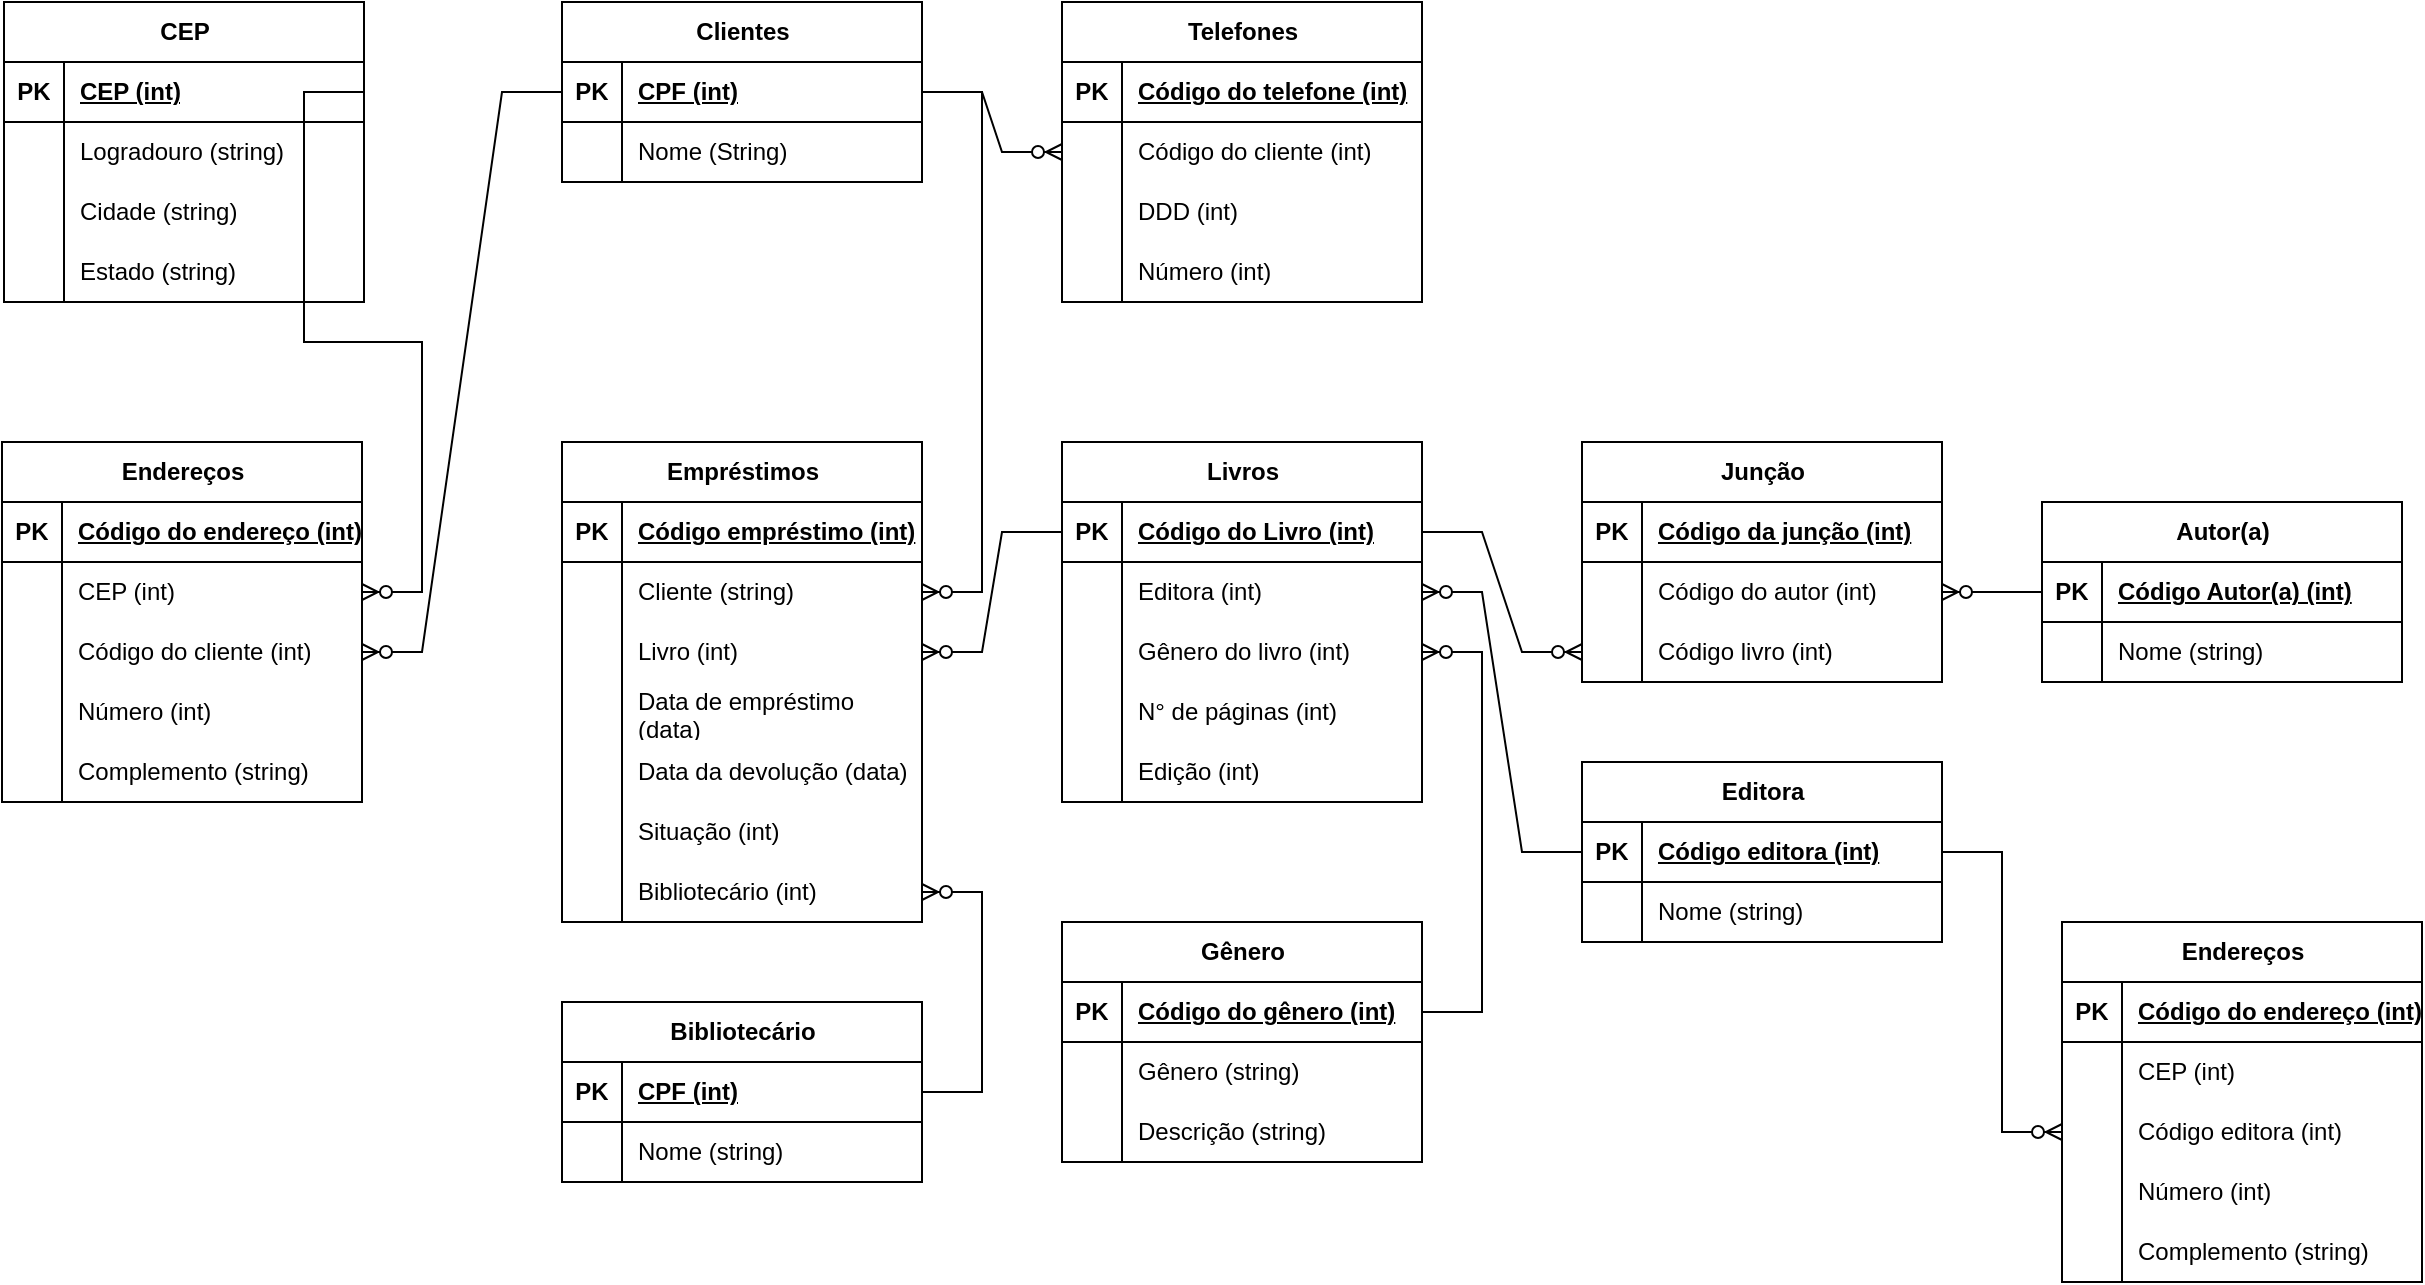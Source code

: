 <mxfile version="21.7.5" type="github">
  <diagram name="Página-1" id="k0gLzM8dwiiPjCGEI2Ip">
    <mxGraphModel dx="2138" dy="1887" grid="1" gridSize="10" guides="1" tooltips="1" connect="1" arrows="1" fold="1" page="1" pageScale="1" pageWidth="827" pageHeight="1169" math="0" shadow="0">
      <root>
        <mxCell id="0" />
        <mxCell id="1" parent="0" />
        <mxCell id="St7PI9tCew7i_wlViNDv-1" value="Livros" style="shape=table;startSize=30;container=1;collapsible=1;childLayout=tableLayout;fixedRows=1;rowLines=0;fontStyle=1;align=center;resizeLast=1;html=1;" vertex="1" parent="1">
          <mxGeometry x="290" y="160" width="180" height="180" as="geometry" />
        </mxCell>
        <mxCell id="St7PI9tCew7i_wlViNDv-2" value="" style="shape=tableRow;horizontal=0;startSize=0;swimlaneHead=0;swimlaneBody=0;fillColor=none;collapsible=0;dropTarget=0;points=[[0,0.5],[1,0.5]];portConstraint=eastwest;top=0;left=0;right=0;bottom=1;" vertex="1" parent="St7PI9tCew7i_wlViNDv-1">
          <mxGeometry y="30" width="180" height="30" as="geometry" />
        </mxCell>
        <mxCell id="St7PI9tCew7i_wlViNDv-3" value="PK" style="shape=partialRectangle;connectable=0;fillColor=none;top=0;left=0;bottom=0;right=0;fontStyle=1;overflow=hidden;whiteSpace=wrap;html=1;" vertex="1" parent="St7PI9tCew7i_wlViNDv-2">
          <mxGeometry width="30" height="30" as="geometry">
            <mxRectangle width="30" height="30" as="alternateBounds" />
          </mxGeometry>
        </mxCell>
        <mxCell id="St7PI9tCew7i_wlViNDv-4" value="Código do Livro (int)" style="shape=partialRectangle;connectable=0;fillColor=none;top=0;left=0;bottom=0;right=0;align=left;spacingLeft=6;fontStyle=5;overflow=hidden;whiteSpace=wrap;html=1;" vertex="1" parent="St7PI9tCew7i_wlViNDv-2">
          <mxGeometry x="30" width="150" height="30" as="geometry">
            <mxRectangle width="150" height="30" as="alternateBounds" />
          </mxGeometry>
        </mxCell>
        <mxCell id="St7PI9tCew7i_wlViNDv-8" value="" style="shape=tableRow;horizontal=0;startSize=0;swimlaneHead=0;swimlaneBody=0;fillColor=none;collapsible=0;dropTarget=0;points=[[0,0.5],[1,0.5]];portConstraint=eastwest;top=0;left=0;right=0;bottom=0;" vertex="1" parent="St7PI9tCew7i_wlViNDv-1">
          <mxGeometry y="60" width="180" height="30" as="geometry" />
        </mxCell>
        <mxCell id="St7PI9tCew7i_wlViNDv-9" value="" style="shape=partialRectangle;connectable=0;fillColor=none;top=0;left=0;bottom=0;right=0;editable=1;overflow=hidden;whiteSpace=wrap;html=1;" vertex="1" parent="St7PI9tCew7i_wlViNDv-8">
          <mxGeometry width="30" height="30" as="geometry">
            <mxRectangle width="30" height="30" as="alternateBounds" />
          </mxGeometry>
        </mxCell>
        <mxCell id="St7PI9tCew7i_wlViNDv-10" value="Editora (int)" style="shape=partialRectangle;connectable=0;fillColor=none;top=0;left=0;bottom=0;right=0;align=left;spacingLeft=6;overflow=hidden;whiteSpace=wrap;html=1;" vertex="1" parent="St7PI9tCew7i_wlViNDv-8">
          <mxGeometry x="30" width="150" height="30" as="geometry">
            <mxRectangle width="150" height="30" as="alternateBounds" />
          </mxGeometry>
        </mxCell>
        <mxCell id="St7PI9tCew7i_wlViNDv-11" value="" style="shape=tableRow;horizontal=0;startSize=0;swimlaneHead=0;swimlaneBody=0;fillColor=none;collapsible=0;dropTarget=0;points=[[0,0.5],[1,0.5]];portConstraint=eastwest;top=0;left=0;right=0;bottom=0;" vertex="1" parent="St7PI9tCew7i_wlViNDv-1">
          <mxGeometry y="90" width="180" height="30" as="geometry" />
        </mxCell>
        <mxCell id="St7PI9tCew7i_wlViNDv-12" value="" style="shape=partialRectangle;connectable=0;fillColor=none;top=0;left=0;bottom=0;right=0;editable=1;overflow=hidden;whiteSpace=wrap;html=1;" vertex="1" parent="St7PI9tCew7i_wlViNDv-11">
          <mxGeometry width="30" height="30" as="geometry">
            <mxRectangle width="30" height="30" as="alternateBounds" />
          </mxGeometry>
        </mxCell>
        <mxCell id="St7PI9tCew7i_wlViNDv-13" value="Gênero do livro (int)" style="shape=partialRectangle;connectable=0;fillColor=none;top=0;left=0;bottom=0;right=0;align=left;spacingLeft=6;overflow=hidden;whiteSpace=wrap;html=1;" vertex="1" parent="St7PI9tCew7i_wlViNDv-11">
          <mxGeometry x="30" width="150" height="30" as="geometry">
            <mxRectangle width="150" height="30" as="alternateBounds" />
          </mxGeometry>
        </mxCell>
        <mxCell id="St7PI9tCew7i_wlViNDv-14" style="shape=tableRow;horizontal=0;startSize=0;swimlaneHead=0;swimlaneBody=0;fillColor=none;collapsible=0;dropTarget=0;points=[[0,0.5],[1,0.5]];portConstraint=eastwest;top=0;left=0;right=0;bottom=0;" vertex="1" parent="St7PI9tCew7i_wlViNDv-1">
          <mxGeometry y="120" width="180" height="30" as="geometry" />
        </mxCell>
        <mxCell id="St7PI9tCew7i_wlViNDv-15" style="shape=partialRectangle;connectable=0;fillColor=none;top=0;left=0;bottom=0;right=0;editable=1;overflow=hidden;whiteSpace=wrap;html=1;" vertex="1" parent="St7PI9tCew7i_wlViNDv-14">
          <mxGeometry width="30" height="30" as="geometry">
            <mxRectangle width="30" height="30" as="alternateBounds" />
          </mxGeometry>
        </mxCell>
        <mxCell id="St7PI9tCew7i_wlViNDv-16" value="N° de páginas (int)" style="shape=partialRectangle;connectable=0;fillColor=none;top=0;left=0;bottom=0;right=0;align=left;spacingLeft=6;overflow=hidden;whiteSpace=wrap;html=1;" vertex="1" parent="St7PI9tCew7i_wlViNDv-14">
          <mxGeometry x="30" width="150" height="30" as="geometry">
            <mxRectangle width="150" height="30" as="alternateBounds" />
          </mxGeometry>
        </mxCell>
        <mxCell id="St7PI9tCew7i_wlViNDv-181" style="shape=tableRow;horizontal=0;startSize=0;swimlaneHead=0;swimlaneBody=0;fillColor=none;collapsible=0;dropTarget=0;points=[[0,0.5],[1,0.5]];portConstraint=eastwest;top=0;left=0;right=0;bottom=0;" vertex="1" parent="St7PI9tCew7i_wlViNDv-1">
          <mxGeometry y="150" width="180" height="30" as="geometry" />
        </mxCell>
        <mxCell id="St7PI9tCew7i_wlViNDv-182" style="shape=partialRectangle;connectable=0;fillColor=none;top=0;left=0;bottom=0;right=0;editable=1;overflow=hidden;whiteSpace=wrap;html=1;" vertex="1" parent="St7PI9tCew7i_wlViNDv-181">
          <mxGeometry width="30" height="30" as="geometry">
            <mxRectangle width="30" height="30" as="alternateBounds" />
          </mxGeometry>
        </mxCell>
        <mxCell id="St7PI9tCew7i_wlViNDv-183" value="Edição (int)" style="shape=partialRectangle;connectable=0;fillColor=none;top=0;left=0;bottom=0;right=0;align=left;spacingLeft=6;overflow=hidden;whiteSpace=wrap;html=1;" vertex="1" parent="St7PI9tCew7i_wlViNDv-181">
          <mxGeometry x="30" width="150" height="30" as="geometry">
            <mxRectangle width="150" height="30" as="alternateBounds" />
          </mxGeometry>
        </mxCell>
        <mxCell id="St7PI9tCew7i_wlViNDv-17" value="Autor(a)" style="shape=table;startSize=30;container=1;collapsible=1;childLayout=tableLayout;fixedRows=1;rowLines=0;fontStyle=1;align=center;resizeLast=1;html=1;" vertex="1" parent="1">
          <mxGeometry x="780" y="190" width="180" height="90" as="geometry" />
        </mxCell>
        <mxCell id="St7PI9tCew7i_wlViNDv-18" value="" style="shape=tableRow;horizontal=0;startSize=0;swimlaneHead=0;swimlaneBody=0;fillColor=none;collapsible=0;dropTarget=0;points=[[0,0.5],[1,0.5]];portConstraint=eastwest;top=0;left=0;right=0;bottom=1;" vertex="1" parent="St7PI9tCew7i_wlViNDv-17">
          <mxGeometry y="30" width="180" height="30" as="geometry" />
        </mxCell>
        <mxCell id="St7PI9tCew7i_wlViNDv-19" value="PK" style="shape=partialRectangle;connectable=0;fillColor=none;top=0;left=0;bottom=0;right=0;fontStyle=1;overflow=hidden;whiteSpace=wrap;html=1;" vertex="1" parent="St7PI9tCew7i_wlViNDv-18">
          <mxGeometry width="30" height="30" as="geometry">
            <mxRectangle width="30" height="30" as="alternateBounds" />
          </mxGeometry>
        </mxCell>
        <mxCell id="St7PI9tCew7i_wlViNDv-20" value="Código Autor(a) (int)" style="shape=partialRectangle;connectable=0;fillColor=none;top=0;left=0;bottom=0;right=0;align=left;spacingLeft=6;fontStyle=5;overflow=hidden;whiteSpace=wrap;html=1;" vertex="1" parent="St7PI9tCew7i_wlViNDv-18">
          <mxGeometry x="30" width="150" height="30" as="geometry">
            <mxRectangle width="150" height="30" as="alternateBounds" />
          </mxGeometry>
        </mxCell>
        <mxCell id="St7PI9tCew7i_wlViNDv-21" value="" style="shape=tableRow;horizontal=0;startSize=0;swimlaneHead=0;swimlaneBody=0;fillColor=none;collapsible=0;dropTarget=0;points=[[0,0.5],[1,0.5]];portConstraint=eastwest;top=0;left=0;right=0;bottom=0;" vertex="1" parent="St7PI9tCew7i_wlViNDv-17">
          <mxGeometry y="60" width="180" height="30" as="geometry" />
        </mxCell>
        <mxCell id="St7PI9tCew7i_wlViNDv-22" value="" style="shape=partialRectangle;connectable=0;fillColor=none;top=0;left=0;bottom=0;right=0;editable=1;overflow=hidden;whiteSpace=wrap;html=1;" vertex="1" parent="St7PI9tCew7i_wlViNDv-21">
          <mxGeometry width="30" height="30" as="geometry">
            <mxRectangle width="30" height="30" as="alternateBounds" />
          </mxGeometry>
        </mxCell>
        <mxCell id="St7PI9tCew7i_wlViNDv-23" value="Nome (string)" style="shape=partialRectangle;connectable=0;fillColor=none;top=0;left=0;bottom=0;right=0;align=left;spacingLeft=6;overflow=hidden;whiteSpace=wrap;html=1;" vertex="1" parent="St7PI9tCew7i_wlViNDv-21">
          <mxGeometry x="30" width="150" height="30" as="geometry">
            <mxRectangle width="150" height="30" as="alternateBounds" />
          </mxGeometry>
        </mxCell>
        <mxCell id="St7PI9tCew7i_wlViNDv-31" value="Empréstimos" style="shape=table;startSize=30;container=1;collapsible=1;childLayout=tableLayout;fixedRows=1;rowLines=0;fontStyle=1;align=center;resizeLast=1;html=1;" vertex="1" parent="1">
          <mxGeometry x="40" y="160" width="180" height="240" as="geometry" />
        </mxCell>
        <mxCell id="St7PI9tCew7i_wlViNDv-32" value="" style="shape=tableRow;horizontal=0;startSize=0;swimlaneHead=0;swimlaneBody=0;fillColor=none;collapsible=0;dropTarget=0;points=[[0,0.5],[1,0.5]];portConstraint=eastwest;top=0;left=0;right=0;bottom=1;" vertex="1" parent="St7PI9tCew7i_wlViNDv-31">
          <mxGeometry y="30" width="180" height="30" as="geometry" />
        </mxCell>
        <mxCell id="St7PI9tCew7i_wlViNDv-33" value="PK" style="shape=partialRectangle;connectable=0;fillColor=none;top=0;left=0;bottom=0;right=0;fontStyle=1;overflow=hidden;whiteSpace=wrap;html=1;" vertex="1" parent="St7PI9tCew7i_wlViNDv-32">
          <mxGeometry width="30" height="30" as="geometry">
            <mxRectangle width="30" height="30" as="alternateBounds" />
          </mxGeometry>
        </mxCell>
        <mxCell id="St7PI9tCew7i_wlViNDv-34" value="Código empréstimo (int)" style="shape=partialRectangle;connectable=0;fillColor=none;top=0;left=0;bottom=0;right=0;align=left;spacingLeft=6;fontStyle=5;overflow=hidden;whiteSpace=wrap;html=1;" vertex="1" parent="St7PI9tCew7i_wlViNDv-32">
          <mxGeometry x="30" width="150" height="30" as="geometry">
            <mxRectangle width="150" height="30" as="alternateBounds" />
          </mxGeometry>
        </mxCell>
        <mxCell id="St7PI9tCew7i_wlViNDv-35" value="" style="shape=tableRow;horizontal=0;startSize=0;swimlaneHead=0;swimlaneBody=0;fillColor=none;collapsible=0;dropTarget=0;points=[[0,0.5],[1,0.5]];portConstraint=eastwest;top=0;left=0;right=0;bottom=0;" vertex="1" parent="St7PI9tCew7i_wlViNDv-31">
          <mxGeometry y="60" width="180" height="30" as="geometry" />
        </mxCell>
        <mxCell id="St7PI9tCew7i_wlViNDv-36" value="" style="shape=partialRectangle;connectable=0;fillColor=none;top=0;left=0;bottom=0;right=0;editable=1;overflow=hidden;whiteSpace=wrap;html=1;" vertex="1" parent="St7PI9tCew7i_wlViNDv-35">
          <mxGeometry width="30" height="30" as="geometry">
            <mxRectangle width="30" height="30" as="alternateBounds" />
          </mxGeometry>
        </mxCell>
        <mxCell id="St7PI9tCew7i_wlViNDv-37" value="Cliente (string)" style="shape=partialRectangle;connectable=0;fillColor=none;top=0;left=0;bottom=0;right=0;align=left;spacingLeft=6;overflow=hidden;whiteSpace=wrap;html=1;" vertex="1" parent="St7PI9tCew7i_wlViNDv-35">
          <mxGeometry x="30" width="150" height="30" as="geometry">
            <mxRectangle width="150" height="30" as="alternateBounds" />
          </mxGeometry>
        </mxCell>
        <mxCell id="St7PI9tCew7i_wlViNDv-38" value="" style="shape=tableRow;horizontal=0;startSize=0;swimlaneHead=0;swimlaneBody=0;fillColor=none;collapsible=0;dropTarget=0;points=[[0,0.5],[1,0.5]];portConstraint=eastwest;top=0;left=0;right=0;bottom=0;" vertex="1" parent="St7PI9tCew7i_wlViNDv-31">
          <mxGeometry y="90" width="180" height="30" as="geometry" />
        </mxCell>
        <mxCell id="St7PI9tCew7i_wlViNDv-39" value="" style="shape=partialRectangle;connectable=0;fillColor=none;top=0;left=0;bottom=0;right=0;editable=1;overflow=hidden;whiteSpace=wrap;html=1;" vertex="1" parent="St7PI9tCew7i_wlViNDv-38">
          <mxGeometry width="30" height="30" as="geometry">
            <mxRectangle width="30" height="30" as="alternateBounds" />
          </mxGeometry>
        </mxCell>
        <mxCell id="St7PI9tCew7i_wlViNDv-40" value="Livro (int)" style="shape=partialRectangle;connectable=0;fillColor=none;top=0;left=0;bottom=0;right=0;align=left;spacingLeft=6;overflow=hidden;whiteSpace=wrap;html=1;" vertex="1" parent="St7PI9tCew7i_wlViNDv-38">
          <mxGeometry x="30" width="150" height="30" as="geometry">
            <mxRectangle width="150" height="30" as="alternateBounds" />
          </mxGeometry>
        </mxCell>
        <mxCell id="St7PI9tCew7i_wlViNDv-41" value="" style="shape=tableRow;horizontal=0;startSize=0;swimlaneHead=0;swimlaneBody=0;fillColor=none;collapsible=0;dropTarget=0;points=[[0,0.5],[1,0.5]];portConstraint=eastwest;top=0;left=0;right=0;bottom=0;" vertex="1" parent="St7PI9tCew7i_wlViNDv-31">
          <mxGeometry y="120" width="180" height="30" as="geometry" />
        </mxCell>
        <mxCell id="St7PI9tCew7i_wlViNDv-42" value="" style="shape=partialRectangle;connectable=0;fillColor=none;top=0;left=0;bottom=0;right=0;editable=1;overflow=hidden;whiteSpace=wrap;html=1;" vertex="1" parent="St7PI9tCew7i_wlViNDv-41">
          <mxGeometry width="30" height="30" as="geometry">
            <mxRectangle width="30" height="30" as="alternateBounds" />
          </mxGeometry>
        </mxCell>
        <mxCell id="St7PI9tCew7i_wlViNDv-43" value="Data de empréstimo (data)" style="shape=partialRectangle;connectable=0;fillColor=none;top=0;left=0;bottom=0;right=0;align=left;spacingLeft=6;overflow=hidden;whiteSpace=wrap;html=1;" vertex="1" parent="St7PI9tCew7i_wlViNDv-41">
          <mxGeometry x="30" width="150" height="30" as="geometry">
            <mxRectangle width="150" height="30" as="alternateBounds" />
          </mxGeometry>
        </mxCell>
        <mxCell id="St7PI9tCew7i_wlViNDv-57" style="shape=tableRow;horizontal=0;startSize=0;swimlaneHead=0;swimlaneBody=0;fillColor=none;collapsible=0;dropTarget=0;points=[[0,0.5],[1,0.5]];portConstraint=eastwest;top=0;left=0;right=0;bottom=0;" vertex="1" parent="St7PI9tCew7i_wlViNDv-31">
          <mxGeometry y="150" width="180" height="30" as="geometry" />
        </mxCell>
        <mxCell id="St7PI9tCew7i_wlViNDv-58" style="shape=partialRectangle;connectable=0;fillColor=none;top=0;left=0;bottom=0;right=0;editable=1;overflow=hidden;whiteSpace=wrap;html=1;" vertex="1" parent="St7PI9tCew7i_wlViNDv-57">
          <mxGeometry width="30" height="30" as="geometry">
            <mxRectangle width="30" height="30" as="alternateBounds" />
          </mxGeometry>
        </mxCell>
        <mxCell id="St7PI9tCew7i_wlViNDv-59" value="Data da devolução (data)" style="shape=partialRectangle;connectable=0;fillColor=none;top=0;left=0;bottom=0;right=0;align=left;spacingLeft=6;overflow=hidden;whiteSpace=wrap;html=1;" vertex="1" parent="St7PI9tCew7i_wlViNDv-57">
          <mxGeometry x="30" width="150" height="30" as="geometry">
            <mxRectangle width="150" height="30" as="alternateBounds" />
          </mxGeometry>
        </mxCell>
        <mxCell id="St7PI9tCew7i_wlViNDv-163" style="shape=tableRow;horizontal=0;startSize=0;swimlaneHead=0;swimlaneBody=0;fillColor=none;collapsible=0;dropTarget=0;points=[[0,0.5],[1,0.5]];portConstraint=eastwest;top=0;left=0;right=0;bottom=0;" vertex="1" parent="St7PI9tCew7i_wlViNDv-31">
          <mxGeometry y="180" width="180" height="30" as="geometry" />
        </mxCell>
        <mxCell id="St7PI9tCew7i_wlViNDv-164" style="shape=partialRectangle;connectable=0;fillColor=none;top=0;left=0;bottom=0;right=0;editable=1;overflow=hidden;whiteSpace=wrap;html=1;" vertex="1" parent="St7PI9tCew7i_wlViNDv-163">
          <mxGeometry width="30" height="30" as="geometry">
            <mxRectangle width="30" height="30" as="alternateBounds" />
          </mxGeometry>
        </mxCell>
        <mxCell id="St7PI9tCew7i_wlViNDv-165" value="Situação (int)" style="shape=partialRectangle;connectable=0;fillColor=none;top=0;left=0;bottom=0;right=0;align=left;spacingLeft=6;overflow=hidden;whiteSpace=wrap;html=1;" vertex="1" parent="St7PI9tCew7i_wlViNDv-163">
          <mxGeometry x="30" width="150" height="30" as="geometry">
            <mxRectangle width="150" height="30" as="alternateBounds" />
          </mxGeometry>
        </mxCell>
        <mxCell id="St7PI9tCew7i_wlViNDv-129" style="shape=tableRow;horizontal=0;startSize=0;swimlaneHead=0;swimlaneBody=0;fillColor=none;collapsible=0;dropTarget=0;points=[[0,0.5],[1,0.5]];portConstraint=eastwest;top=0;left=0;right=0;bottom=0;" vertex="1" parent="St7PI9tCew7i_wlViNDv-31">
          <mxGeometry y="210" width="180" height="30" as="geometry" />
        </mxCell>
        <mxCell id="St7PI9tCew7i_wlViNDv-130" style="shape=partialRectangle;connectable=0;fillColor=none;top=0;left=0;bottom=0;right=0;editable=1;overflow=hidden;whiteSpace=wrap;html=1;" vertex="1" parent="St7PI9tCew7i_wlViNDv-129">
          <mxGeometry width="30" height="30" as="geometry">
            <mxRectangle width="30" height="30" as="alternateBounds" />
          </mxGeometry>
        </mxCell>
        <mxCell id="St7PI9tCew7i_wlViNDv-131" value="Bibliotecário (int)" style="shape=partialRectangle;connectable=0;fillColor=none;top=0;left=0;bottom=0;right=0;align=left;spacingLeft=6;overflow=hidden;whiteSpace=wrap;html=1;" vertex="1" parent="St7PI9tCew7i_wlViNDv-129">
          <mxGeometry x="30" width="150" height="30" as="geometry">
            <mxRectangle width="150" height="30" as="alternateBounds" />
          </mxGeometry>
        </mxCell>
        <mxCell id="St7PI9tCew7i_wlViNDv-44" value="Clientes" style="shape=table;startSize=30;container=1;collapsible=1;childLayout=tableLayout;fixedRows=1;rowLines=0;fontStyle=1;align=center;resizeLast=1;html=1;" vertex="1" parent="1">
          <mxGeometry x="40" y="-60" width="180" height="90" as="geometry" />
        </mxCell>
        <mxCell id="St7PI9tCew7i_wlViNDv-45" value="" style="shape=tableRow;horizontal=0;startSize=0;swimlaneHead=0;swimlaneBody=0;fillColor=none;collapsible=0;dropTarget=0;points=[[0,0.5],[1,0.5]];portConstraint=eastwest;top=0;left=0;right=0;bottom=1;" vertex="1" parent="St7PI9tCew7i_wlViNDv-44">
          <mxGeometry y="30" width="180" height="30" as="geometry" />
        </mxCell>
        <mxCell id="St7PI9tCew7i_wlViNDv-46" value="PK" style="shape=partialRectangle;connectable=0;fillColor=none;top=0;left=0;bottom=0;right=0;fontStyle=1;overflow=hidden;whiteSpace=wrap;html=1;" vertex="1" parent="St7PI9tCew7i_wlViNDv-45">
          <mxGeometry width="30" height="30" as="geometry">
            <mxRectangle width="30" height="30" as="alternateBounds" />
          </mxGeometry>
        </mxCell>
        <mxCell id="St7PI9tCew7i_wlViNDv-47" value="CPF (int)" style="shape=partialRectangle;connectable=0;fillColor=none;top=0;left=0;bottom=0;right=0;align=left;spacingLeft=6;fontStyle=5;overflow=hidden;whiteSpace=wrap;html=1;" vertex="1" parent="St7PI9tCew7i_wlViNDv-45">
          <mxGeometry x="30" width="150" height="30" as="geometry">
            <mxRectangle width="150" height="30" as="alternateBounds" />
          </mxGeometry>
        </mxCell>
        <mxCell id="St7PI9tCew7i_wlViNDv-48" value="" style="shape=tableRow;horizontal=0;startSize=0;swimlaneHead=0;swimlaneBody=0;fillColor=none;collapsible=0;dropTarget=0;points=[[0,0.5],[1,0.5]];portConstraint=eastwest;top=0;left=0;right=0;bottom=0;" vertex="1" parent="St7PI9tCew7i_wlViNDv-44">
          <mxGeometry y="60" width="180" height="30" as="geometry" />
        </mxCell>
        <mxCell id="St7PI9tCew7i_wlViNDv-49" value="" style="shape=partialRectangle;connectable=0;fillColor=none;top=0;left=0;bottom=0;right=0;editable=1;overflow=hidden;whiteSpace=wrap;html=1;" vertex="1" parent="St7PI9tCew7i_wlViNDv-48">
          <mxGeometry width="30" height="30" as="geometry">
            <mxRectangle width="30" height="30" as="alternateBounds" />
          </mxGeometry>
        </mxCell>
        <mxCell id="St7PI9tCew7i_wlViNDv-50" value="Nome (String)" style="shape=partialRectangle;connectable=0;fillColor=none;top=0;left=0;bottom=0;right=0;align=left;spacingLeft=6;overflow=hidden;whiteSpace=wrap;html=1;" vertex="1" parent="St7PI9tCew7i_wlViNDv-48">
          <mxGeometry x="30" width="150" height="30" as="geometry">
            <mxRectangle width="150" height="30" as="alternateBounds" />
          </mxGeometry>
        </mxCell>
        <mxCell id="St7PI9tCew7i_wlViNDv-60" value="" style="edgeStyle=entityRelationEdgeStyle;fontSize=12;html=1;endArrow=ERzeroToMany;endFill=1;rounded=0;entryX=1;entryY=0.5;entryDx=0;entryDy=0;exitX=1;exitY=0.5;exitDx=0;exitDy=0;" edge="1" parent="1" source="St7PI9tCew7i_wlViNDv-45" target="St7PI9tCew7i_wlViNDv-35">
          <mxGeometry width="100" height="100" relative="1" as="geometry">
            <mxPoint x="280" y="80" as="sourcePoint" />
            <mxPoint x="260" y="30" as="targetPoint" />
            <Array as="points">
              <mxPoint x="10" y="90" />
              <mxPoint x="10" y="100" />
              <mxPoint x="90" y="100" />
            </Array>
          </mxGeometry>
        </mxCell>
        <mxCell id="St7PI9tCew7i_wlViNDv-61" value="" style="edgeStyle=entityRelationEdgeStyle;fontSize=12;html=1;endArrow=ERzeroToMany;endFill=1;rounded=0;entryX=1;entryY=0.5;entryDx=0;entryDy=0;exitX=0;exitY=0.5;exitDx=0;exitDy=0;" edge="1" parent="1" source="St7PI9tCew7i_wlViNDv-2" target="St7PI9tCew7i_wlViNDv-38">
          <mxGeometry width="100" height="100" relative="1" as="geometry">
            <mxPoint x="220" y="460" as="sourcePoint" />
            <mxPoint x="320" y="360" as="targetPoint" />
          </mxGeometry>
        </mxCell>
        <mxCell id="St7PI9tCew7i_wlViNDv-62" value="CEP" style="shape=table;startSize=30;container=1;collapsible=1;childLayout=tableLayout;fixedRows=1;rowLines=0;fontStyle=1;align=center;resizeLast=1;html=1;" vertex="1" parent="1">
          <mxGeometry x="-239" y="-60" width="180" height="150" as="geometry" />
        </mxCell>
        <mxCell id="St7PI9tCew7i_wlViNDv-63" value="" style="shape=tableRow;horizontal=0;startSize=0;swimlaneHead=0;swimlaneBody=0;fillColor=none;collapsible=0;dropTarget=0;points=[[0,0.5],[1,0.5]];portConstraint=eastwest;top=0;left=0;right=0;bottom=1;" vertex="1" parent="St7PI9tCew7i_wlViNDv-62">
          <mxGeometry y="30" width="180" height="30" as="geometry" />
        </mxCell>
        <mxCell id="St7PI9tCew7i_wlViNDv-64" value="PK" style="shape=partialRectangle;connectable=0;fillColor=none;top=0;left=0;bottom=0;right=0;fontStyle=1;overflow=hidden;whiteSpace=wrap;html=1;" vertex="1" parent="St7PI9tCew7i_wlViNDv-63">
          <mxGeometry width="30" height="30" as="geometry">
            <mxRectangle width="30" height="30" as="alternateBounds" />
          </mxGeometry>
        </mxCell>
        <mxCell id="St7PI9tCew7i_wlViNDv-65" value="CEP (int)" style="shape=partialRectangle;connectable=0;fillColor=none;top=0;left=0;bottom=0;right=0;align=left;spacingLeft=6;fontStyle=5;overflow=hidden;whiteSpace=wrap;html=1;" vertex="1" parent="St7PI9tCew7i_wlViNDv-63">
          <mxGeometry x="30" width="150" height="30" as="geometry">
            <mxRectangle width="150" height="30" as="alternateBounds" />
          </mxGeometry>
        </mxCell>
        <mxCell id="St7PI9tCew7i_wlViNDv-66" value="" style="shape=tableRow;horizontal=0;startSize=0;swimlaneHead=0;swimlaneBody=0;fillColor=none;collapsible=0;dropTarget=0;points=[[0,0.5],[1,0.5]];portConstraint=eastwest;top=0;left=0;right=0;bottom=0;" vertex="1" parent="St7PI9tCew7i_wlViNDv-62">
          <mxGeometry y="60" width="180" height="30" as="geometry" />
        </mxCell>
        <mxCell id="St7PI9tCew7i_wlViNDv-67" value="" style="shape=partialRectangle;connectable=0;fillColor=none;top=0;left=0;bottom=0;right=0;editable=1;overflow=hidden;whiteSpace=wrap;html=1;" vertex="1" parent="St7PI9tCew7i_wlViNDv-66">
          <mxGeometry width="30" height="30" as="geometry">
            <mxRectangle width="30" height="30" as="alternateBounds" />
          </mxGeometry>
        </mxCell>
        <mxCell id="St7PI9tCew7i_wlViNDv-68" value="Logradouro (string)" style="shape=partialRectangle;connectable=0;fillColor=none;top=0;left=0;bottom=0;right=0;align=left;spacingLeft=6;overflow=hidden;whiteSpace=wrap;html=1;" vertex="1" parent="St7PI9tCew7i_wlViNDv-66">
          <mxGeometry x="30" width="150" height="30" as="geometry">
            <mxRectangle width="150" height="30" as="alternateBounds" />
          </mxGeometry>
        </mxCell>
        <mxCell id="St7PI9tCew7i_wlViNDv-69" value="" style="shape=tableRow;horizontal=0;startSize=0;swimlaneHead=0;swimlaneBody=0;fillColor=none;collapsible=0;dropTarget=0;points=[[0,0.5],[1,0.5]];portConstraint=eastwest;top=0;left=0;right=0;bottom=0;" vertex="1" parent="St7PI9tCew7i_wlViNDv-62">
          <mxGeometry y="90" width="180" height="30" as="geometry" />
        </mxCell>
        <mxCell id="St7PI9tCew7i_wlViNDv-70" value="" style="shape=partialRectangle;connectable=0;fillColor=none;top=0;left=0;bottom=0;right=0;editable=1;overflow=hidden;whiteSpace=wrap;html=1;" vertex="1" parent="St7PI9tCew7i_wlViNDv-69">
          <mxGeometry width="30" height="30" as="geometry">
            <mxRectangle width="30" height="30" as="alternateBounds" />
          </mxGeometry>
        </mxCell>
        <mxCell id="St7PI9tCew7i_wlViNDv-71" value="Cidade (string)" style="shape=partialRectangle;connectable=0;fillColor=none;top=0;left=0;bottom=0;right=0;align=left;spacingLeft=6;overflow=hidden;whiteSpace=wrap;html=1;" vertex="1" parent="St7PI9tCew7i_wlViNDv-69">
          <mxGeometry x="30" width="150" height="30" as="geometry">
            <mxRectangle width="150" height="30" as="alternateBounds" />
          </mxGeometry>
        </mxCell>
        <mxCell id="St7PI9tCew7i_wlViNDv-72" value="" style="shape=tableRow;horizontal=0;startSize=0;swimlaneHead=0;swimlaneBody=0;fillColor=none;collapsible=0;dropTarget=0;points=[[0,0.5],[1,0.5]];portConstraint=eastwest;top=0;left=0;right=0;bottom=0;" vertex="1" parent="St7PI9tCew7i_wlViNDv-62">
          <mxGeometry y="120" width="180" height="30" as="geometry" />
        </mxCell>
        <mxCell id="St7PI9tCew7i_wlViNDv-73" value="" style="shape=partialRectangle;connectable=0;fillColor=none;top=0;left=0;bottom=0;right=0;editable=1;overflow=hidden;whiteSpace=wrap;html=1;" vertex="1" parent="St7PI9tCew7i_wlViNDv-72">
          <mxGeometry width="30" height="30" as="geometry">
            <mxRectangle width="30" height="30" as="alternateBounds" />
          </mxGeometry>
        </mxCell>
        <mxCell id="St7PI9tCew7i_wlViNDv-74" value="Estado (string)" style="shape=partialRectangle;connectable=0;fillColor=none;top=0;left=0;bottom=0;right=0;align=left;spacingLeft=6;overflow=hidden;whiteSpace=wrap;html=1;" vertex="1" parent="St7PI9tCew7i_wlViNDv-72">
          <mxGeometry x="30" width="150" height="30" as="geometry">
            <mxRectangle width="150" height="30" as="alternateBounds" />
          </mxGeometry>
        </mxCell>
        <mxCell id="St7PI9tCew7i_wlViNDv-75" value="Endereços" style="shape=table;startSize=30;container=1;collapsible=1;childLayout=tableLayout;fixedRows=1;rowLines=0;fontStyle=1;align=center;resizeLast=1;html=1;" vertex="1" parent="1">
          <mxGeometry x="-240" y="160" width="180" height="180" as="geometry" />
        </mxCell>
        <mxCell id="St7PI9tCew7i_wlViNDv-76" value="" style="shape=tableRow;horizontal=0;startSize=0;swimlaneHead=0;swimlaneBody=0;fillColor=none;collapsible=0;dropTarget=0;points=[[0,0.5],[1,0.5]];portConstraint=eastwest;top=0;left=0;right=0;bottom=1;" vertex="1" parent="St7PI9tCew7i_wlViNDv-75">
          <mxGeometry y="30" width="180" height="30" as="geometry" />
        </mxCell>
        <mxCell id="St7PI9tCew7i_wlViNDv-77" value="PK" style="shape=partialRectangle;connectable=0;fillColor=none;top=0;left=0;bottom=0;right=0;fontStyle=1;overflow=hidden;whiteSpace=wrap;html=1;" vertex="1" parent="St7PI9tCew7i_wlViNDv-76">
          <mxGeometry width="30" height="30" as="geometry">
            <mxRectangle width="30" height="30" as="alternateBounds" />
          </mxGeometry>
        </mxCell>
        <mxCell id="St7PI9tCew7i_wlViNDv-78" value="Código do endereço (int)" style="shape=partialRectangle;connectable=0;fillColor=none;top=0;left=0;bottom=0;right=0;align=left;spacingLeft=6;fontStyle=5;overflow=hidden;whiteSpace=wrap;html=1;" vertex="1" parent="St7PI9tCew7i_wlViNDv-76">
          <mxGeometry x="30" width="150" height="30" as="geometry">
            <mxRectangle width="150" height="30" as="alternateBounds" />
          </mxGeometry>
        </mxCell>
        <mxCell id="St7PI9tCew7i_wlViNDv-79" value="" style="shape=tableRow;horizontal=0;startSize=0;swimlaneHead=0;swimlaneBody=0;fillColor=none;collapsible=0;dropTarget=0;points=[[0,0.5],[1,0.5]];portConstraint=eastwest;top=0;left=0;right=0;bottom=0;" vertex="1" parent="St7PI9tCew7i_wlViNDv-75">
          <mxGeometry y="60" width="180" height="30" as="geometry" />
        </mxCell>
        <mxCell id="St7PI9tCew7i_wlViNDv-80" value="" style="shape=partialRectangle;connectable=0;fillColor=none;top=0;left=0;bottom=0;right=0;editable=1;overflow=hidden;whiteSpace=wrap;html=1;" vertex="1" parent="St7PI9tCew7i_wlViNDv-79">
          <mxGeometry width="30" height="30" as="geometry">
            <mxRectangle width="30" height="30" as="alternateBounds" />
          </mxGeometry>
        </mxCell>
        <mxCell id="St7PI9tCew7i_wlViNDv-81" value="CEP (int)" style="shape=partialRectangle;connectable=0;fillColor=none;top=0;left=0;bottom=0;right=0;align=left;spacingLeft=6;overflow=hidden;whiteSpace=wrap;html=1;" vertex="1" parent="St7PI9tCew7i_wlViNDv-79">
          <mxGeometry x="30" width="150" height="30" as="geometry">
            <mxRectangle width="150" height="30" as="alternateBounds" />
          </mxGeometry>
        </mxCell>
        <mxCell id="St7PI9tCew7i_wlViNDv-82" value="" style="shape=tableRow;horizontal=0;startSize=0;swimlaneHead=0;swimlaneBody=0;fillColor=none;collapsible=0;dropTarget=0;points=[[0,0.5],[1,0.5]];portConstraint=eastwest;top=0;left=0;right=0;bottom=0;" vertex="1" parent="St7PI9tCew7i_wlViNDv-75">
          <mxGeometry y="90" width="180" height="30" as="geometry" />
        </mxCell>
        <mxCell id="St7PI9tCew7i_wlViNDv-83" value="" style="shape=partialRectangle;connectable=0;fillColor=none;top=0;left=0;bottom=0;right=0;editable=1;overflow=hidden;whiteSpace=wrap;html=1;" vertex="1" parent="St7PI9tCew7i_wlViNDv-82">
          <mxGeometry width="30" height="30" as="geometry">
            <mxRectangle width="30" height="30" as="alternateBounds" />
          </mxGeometry>
        </mxCell>
        <mxCell id="St7PI9tCew7i_wlViNDv-84" value="Código do cliente (int)" style="shape=partialRectangle;connectable=0;fillColor=none;top=0;left=0;bottom=0;right=0;align=left;spacingLeft=6;overflow=hidden;whiteSpace=wrap;html=1;" vertex="1" parent="St7PI9tCew7i_wlViNDv-82">
          <mxGeometry x="30" width="150" height="30" as="geometry">
            <mxRectangle width="150" height="30" as="alternateBounds" />
          </mxGeometry>
        </mxCell>
        <mxCell id="St7PI9tCew7i_wlViNDv-85" value="" style="shape=tableRow;horizontal=0;startSize=0;swimlaneHead=0;swimlaneBody=0;fillColor=none;collapsible=0;dropTarget=0;points=[[0,0.5],[1,0.5]];portConstraint=eastwest;top=0;left=0;right=0;bottom=0;" vertex="1" parent="St7PI9tCew7i_wlViNDv-75">
          <mxGeometry y="120" width="180" height="30" as="geometry" />
        </mxCell>
        <mxCell id="St7PI9tCew7i_wlViNDv-86" value="" style="shape=partialRectangle;connectable=0;fillColor=none;top=0;left=0;bottom=0;right=0;editable=1;overflow=hidden;whiteSpace=wrap;html=1;" vertex="1" parent="St7PI9tCew7i_wlViNDv-85">
          <mxGeometry width="30" height="30" as="geometry">
            <mxRectangle width="30" height="30" as="alternateBounds" />
          </mxGeometry>
        </mxCell>
        <mxCell id="St7PI9tCew7i_wlViNDv-87" value="Número (int)" style="shape=partialRectangle;connectable=0;fillColor=none;top=0;left=0;bottom=0;right=0;align=left;spacingLeft=6;overflow=hidden;whiteSpace=wrap;html=1;" vertex="1" parent="St7PI9tCew7i_wlViNDv-85">
          <mxGeometry x="30" width="150" height="30" as="geometry">
            <mxRectangle width="150" height="30" as="alternateBounds" />
          </mxGeometry>
        </mxCell>
        <mxCell id="St7PI9tCew7i_wlViNDv-120" style="shape=tableRow;horizontal=0;startSize=0;swimlaneHead=0;swimlaneBody=0;fillColor=none;collapsible=0;dropTarget=0;points=[[0,0.5],[1,0.5]];portConstraint=eastwest;top=0;left=0;right=0;bottom=0;" vertex="1" parent="St7PI9tCew7i_wlViNDv-75">
          <mxGeometry y="150" width="180" height="30" as="geometry" />
        </mxCell>
        <mxCell id="St7PI9tCew7i_wlViNDv-121" style="shape=partialRectangle;connectable=0;fillColor=none;top=0;left=0;bottom=0;right=0;editable=1;overflow=hidden;whiteSpace=wrap;html=1;" vertex="1" parent="St7PI9tCew7i_wlViNDv-120">
          <mxGeometry width="30" height="30" as="geometry">
            <mxRectangle width="30" height="30" as="alternateBounds" />
          </mxGeometry>
        </mxCell>
        <mxCell id="St7PI9tCew7i_wlViNDv-122" value="Complemento (string)" style="shape=partialRectangle;connectable=0;fillColor=none;top=0;left=0;bottom=0;right=0;align=left;spacingLeft=6;overflow=hidden;whiteSpace=wrap;html=1;" vertex="1" parent="St7PI9tCew7i_wlViNDv-120">
          <mxGeometry x="30" width="150" height="30" as="geometry">
            <mxRectangle width="150" height="30" as="alternateBounds" />
          </mxGeometry>
        </mxCell>
        <mxCell id="St7PI9tCew7i_wlViNDv-88" value="Telefones" style="shape=table;startSize=30;container=1;collapsible=1;childLayout=tableLayout;fixedRows=1;rowLines=0;fontStyle=1;align=center;resizeLast=1;html=1;" vertex="1" parent="1">
          <mxGeometry x="290" y="-60" width="180" height="150" as="geometry" />
        </mxCell>
        <mxCell id="St7PI9tCew7i_wlViNDv-89" value="" style="shape=tableRow;horizontal=0;startSize=0;swimlaneHead=0;swimlaneBody=0;fillColor=none;collapsible=0;dropTarget=0;points=[[0,0.5],[1,0.5]];portConstraint=eastwest;top=0;left=0;right=0;bottom=1;" vertex="1" parent="St7PI9tCew7i_wlViNDv-88">
          <mxGeometry y="30" width="180" height="30" as="geometry" />
        </mxCell>
        <mxCell id="St7PI9tCew7i_wlViNDv-90" value="PK" style="shape=partialRectangle;connectable=0;fillColor=none;top=0;left=0;bottom=0;right=0;fontStyle=1;overflow=hidden;whiteSpace=wrap;html=1;" vertex="1" parent="St7PI9tCew7i_wlViNDv-89">
          <mxGeometry width="30" height="30" as="geometry">
            <mxRectangle width="30" height="30" as="alternateBounds" />
          </mxGeometry>
        </mxCell>
        <mxCell id="St7PI9tCew7i_wlViNDv-91" value="Código do telefone (int)" style="shape=partialRectangle;connectable=0;fillColor=none;top=0;left=0;bottom=0;right=0;align=left;spacingLeft=6;fontStyle=5;overflow=hidden;whiteSpace=wrap;html=1;" vertex="1" parent="St7PI9tCew7i_wlViNDv-89">
          <mxGeometry x="30" width="150" height="30" as="geometry">
            <mxRectangle width="150" height="30" as="alternateBounds" />
          </mxGeometry>
        </mxCell>
        <mxCell id="St7PI9tCew7i_wlViNDv-101" style="shape=tableRow;horizontal=0;startSize=0;swimlaneHead=0;swimlaneBody=0;fillColor=none;collapsible=0;dropTarget=0;points=[[0,0.5],[1,0.5]];portConstraint=eastwest;top=0;left=0;right=0;bottom=0;" vertex="1" parent="St7PI9tCew7i_wlViNDv-88">
          <mxGeometry y="60" width="180" height="30" as="geometry" />
        </mxCell>
        <mxCell id="St7PI9tCew7i_wlViNDv-102" style="shape=partialRectangle;connectable=0;fillColor=none;top=0;left=0;bottom=0;right=0;editable=1;overflow=hidden;whiteSpace=wrap;html=1;" vertex="1" parent="St7PI9tCew7i_wlViNDv-101">
          <mxGeometry width="30" height="30" as="geometry">
            <mxRectangle width="30" height="30" as="alternateBounds" />
          </mxGeometry>
        </mxCell>
        <mxCell id="St7PI9tCew7i_wlViNDv-103" value="Código do cliente (int)" style="shape=partialRectangle;connectable=0;fillColor=none;top=0;left=0;bottom=0;right=0;align=left;spacingLeft=6;overflow=hidden;whiteSpace=wrap;html=1;" vertex="1" parent="St7PI9tCew7i_wlViNDv-101">
          <mxGeometry x="30" width="150" height="30" as="geometry">
            <mxRectangle width="150" height="30" as="alternateBounds" />
          </mxGeometry>
        </mxCell>
        <mxCell id="St7PI9tCew7i_wlViNDv-92" value="" style="shape=tableRow;horizontal=0;startSize=0;swimlaneHead=0;swimlaneBody=0;fillColor=none;collapsible=0;dropTarget=0;points=[[0,0.5],[1,0.5]];portConstraint=eastwest;top=0;left=0;right=0;bottom=0;" vertex="1" parent="St7PI9tCew7i_wlViNDv-88">
          <mxGeometry y="90" width="180" height="30" as="geometry" />
        </mxCell>
        <mxCell id="St7PI9tCew7i_wlViNDv-93" value="" style="shape=partialRectangle;connectable=0;fillColor=none;top=0;left=0;bottom=0;right=0;editable=1;overflow=hidden;whiteSpace=wrap;html=1;" vertex="1" parent="St7PI9tCew7i_wlViNDv-92">
          <mxGeometry width="30" height="30" as="geometry">
            <mxRectangle width="30" height="30" as="alternateBounds" />
          </mxGeometry>
        </mxCell>
        <mxCell id="St7PI9tCew7i_wlViNDv-94" value="DDD (int)" style="shape=partialRectangle;connectable=0;fillColor=none;top=0;left=0;bottom=0;right=0;align=left;spacingLeft=6;overflow=hidden;whiteSpace=wrap;html=1;" vertex="1" parent="St7PI9tCew7i_wlViNDv-92">
          <mxGeometry x="30" width="150" height="30" as="geometry">
            <mxRectangle width="150" height="30" as="alternateBounds" />
          </mxGeometry>
        </mxCell>
        <mxCell id="St7PI9tCew7i_wlViNDv-95" value="" style="shape=tableRow;horizontal=0;startSize=0;swimlaneHead=0;swimlaneBody=0;fillColor=none;collapsible=0;dropTarget=0;points=[[0,0.5],[1,0.5]];portConstraint=eastwest;top=0;left=0;right=0;bottom=0;" vertex="1" parent="St7PI9tCew7i_wlViNDv-88">
          <mxGeometry y="120" width="180" height="30" as="geometry" />
        </mxCell>
        <mxCell id="St7PI9tCew7i_wlViNDv-96" value="" style="shape=partialRectangle;connectable=0;fillColor=none;top=0;left=0;bottom=0;right=0;editable=1;overflow=hidden;whiteSpace=wrap;html=1;" vertex="1" parent="St7PI9tCew7i_wlViNDv-95">
          <mxGeometry width="30" height="30" as="geometry">
            <mxRectangle width="30" height="30" as="alternateBounds" />
          </mxGeometry>
        </mxCell>
        <mxCell id="St7PI9tCew7i_wlViNDv-97" value="Número (int)" style="shape=partialRectangle;connectable=0;fillColor=none;top=0;left=0;bottom=0;right=0;align=left;spacingLeft=6;overflow=hidden;whiteSpace=wrap;html=1;" vertex="1" parent="St7PI9tCew7i_wlViNDv-95">
          <mxGeometry x="30" width="150" height="30" as="geometry">
            <mxRectangle width="150" height="30" as="alternateBounds" />
          </mxGeometry>
        </mxCell>
        <mxCell id="St7PI9tCew7i_wlViNDv-105" value="" style="edgeStyle=entityRelationEdgeStyle;fontSize=12;html=1;endArrow=ERzeroToMany;endFill=1;rounded=0;entryX=0;entryY=0.5;entryDx=0;entryDy=0;exitX=1;exitY=0.5;exitDx=0;exitDy=0;" edge="1" parent="1" source="St7PI9tCew7i_wlViNDv-45" target="St7PI9tCew7i_wlViNDv-101">
          <mxGeometry width="100" height="100" relative="1" as="geometry">
            <mxPoint x="260" y="-40" as="sourcePoint" />
            <mxPoint x="360" y="-140" as="targetPoint" />
          </mxGeometry>
        </mxCell>
        <mxCell id="St7PI9tCew7i_wlViNDv-126" value="" style="edgeStyle=entityRelationEdgeStyle;fontSize=12;html=1;endArrow=ERzeroToMany;endFill=1;rounded=0;entryX=1;entryY=0.5;entryDx=0;entryDy=0;exitX=1;exitY=0.5;exitDx=0;exitDy=0;" edge="1" parent="1" source="St7PI9tCew7i_wlViNDv-63" target="St7PI9tCew7i_wlViNDv-79">
          <mxGeometry width="100" height="100" relative="1" as="geometry">
            <mxPoint x="-120" y="470" as="sourcePoint" />
            <mxPoint x="-20" y="370" as="targetPoint" />
          </mxGeometry>
        </mxCell>
        <mxCell id="St7PI9tCew7i_wlViNDv-127" value="" style="edgeStyle=entityRelationEdgeStyle;fontSize=12;html=1;endArrow=ERzeroToMany;endFill=1;rounded=0;exitX=0;exitY=0.5;exitDx=0;exitDy=0;entryX=1;entryY=0.5;entryDx=0;entryDy=0;" edge="1" parent="1" source="St7PI9tCew7i_wlViNDv-45" target="St7PI9tCew7i_wlViNDv-82">
          <mxGeometry width="100" height="100" relative="1" as="geometry">
            <mxPoint x="90" y="110" as="sourcePoint" />
            <mxPoint x="-10" y="375" as="targetPoint" />
            <Array as="points">
              <mxPoint x="80" y="255" />
              <mxPoint x="40" y="250" />
              <mxPoint x="60" y="355" />
              <mxPoint x="60" y="390" />
            </Array>
          </mxGeometry>
        </mxCell>
        <mxCell id="St7PI9tCew7i_wlViNDv-132" value="Bibliotecário" style="shape=table;startSize=30;container=1;collapsible=1;childLayout=tableLayout;fixedRows=1;rowLines=0;fontStyle=1;align=center;resizeLast=1;html=1;" vertex="1" parent="1">
          <mxGeometry x="40" y="440" width="180" height="90" as="geometry" />
        </mxCell>
        <mxCell id="St7PI9tCew7i_wlViNDv-133" value="" style="shape=tableRow;horizontal=0;startSize=0;swimlaneHead=0;swimlaneBody=0;fillColor=none;collapsible=0;dropTarget=0;points=[[0,0.5],[1,0.5]];portConstraint=eastwest;top=0;left=0;right=0;bottom=1;" vertex="1" parent="St7PI9tCew7i_wlViNDv-132">
          <mxGeometry y="30" width="180" height="30" as="geometry" />
        </mxCell>
        <mxCell id="St7PI9tCew7i_wlViNDv-134" value="PK" style="shape=partialRectangle;connectable=0;fillColor=none;top=0;left=0;bottom=0;right=0;fontStyle=1;overflow=hidden;whiteSpace=wrap;html=1;" vertex="1" parent="St7PI9tCew7i_wlViNDv-133">
          <mxGeometry width="30" height="30" as="geometry">
            <mxRectangle width="30" height="30" as="alternateBounds" />
          </mxGeometry>
        </mxCell>
        <mxCell id="St7PI9tCew7i_wlViNDv-135" value="CPF (int)" style="shape=partialRectangle;connectable=0;fillColor=none;top=0;left=0;bottom=0;right=0;align=left;spacingLeft=6;fontStyle=5;overflow=hidden;whiteSpace=wrap;html=1;" vertex="1" parent="St7PI9tCew7i_wlViNDv-133">
          <mxGeometry x="30" width="150" height="30" as="geometry">
            <mxRectangle width="150" height="30" as="alternateBounds" />
          </mxGeometry>
        </mxCell>
        <mxCell id="St7PI9tCew7i_wlViNDv-136" value="" style="shape=tableRow;horizontal=0;startSize=0;swimlaneHead=0;swimlaneBody=0;fillColor=none;collapsible=0;dropTarget=0;points=[[0,0.5],[1,0.5]];portConstraint=eastwest;top=0;left=0;right=0;bottom=0;" vertex="1" parent="St7PI9tCew7i_wlViNDv-132">
          <mxGeometry y="60" width="180" height="30" as="geometry" />
        </mxCell>
        <mxCell id="St7PI9tCew7i_wlViNDv-137" value="" style="shape=partialRectangle;connectable=0;fillColor=none;top=0;left=0;bottom=0;right=0;editable=1;overflow=hidden;whiteSpace=wrap;html=1;" vertex="1" parent="St7PI9tCew7i_wlViNDv-136">
          <mxGeometry width="30" height="30" as="geometry">
            <mxRectangle width="30" height="30" as="alternateBounds" />
          </mxGeometry>
        </mxCell>
        <mxCell id="St7PI9tCew7i_wlViNDv-138" value="Nome (string)" style="shape=partialRectangle;connectable=0;fillColor=none;top=0;left=0;bottom=0;right=0;align=left;spacingLeft=6;overflow=hidden;whiteSpace=wrap;html=1;" vertex="1" parent="St7PI9tCew7i_wlViNDv-136">
          <mxGeometry x="30" width="150" height="30" as="geometry">
            <mxRectangle width="150" height="30" as="alternateBounds" />
          </mxGeometry>
        </mxCell>
        <mxCell id="St7PI9tCew7i_wlViNDv-148" value="" style="edgeStyle=entityRelationEdgeStyle;fontSize=12;html=1;endArrow=ERzeroToMany;endFill=1;rounded=0;entryX=1;entryY=0.5;entryDx=0;entryDy=0;exitX=1;exitY=0.5;exitDx=0;exitDy=0;" edge="1" parent="1" source="St7PI9tCew7i_wlViNDv-133" target="St7PI9tCew7i_wlViNDv-129">
          <mxGeometry width="100" height="100" relative="1" as="geometry">
            <mxPoint x="320" y="510" as="sourcePoint" />
            <mxPoint x="420" y="410" as="targetPoint" />
          </mxGeometry>
        </mxCell>
        <mxCell id="St7PI9tCew7i_wlViNDv-149" value="Gênero" style="shape=table;startSize=30;container=1;collapsible=1;childLayout=tableLayout;fixedRows=1;rowLines=0;fontStyle=1;align=center;resizeLast=1;html=1;" vertex="1" parent="1">
          <mxGeometry x="290" y="400" width="180" height="120" as="geometry" />
        </mxCell>
        <mxCell id="St7PI9tCew7i_wlViNDv-150" value="" style="shape=tableRow;horizontal=0;startSize=0;swimlaneHead=0;swimlaneBody=0;fillColor=none;collapsible=0;dropTarget=0;points=[[0,0.5],[1,0.5]];portConstraint=eastwest;top=0;left=0;right=0;bottom=1;" vertex="1" parent="St7PI9tCew7i_wlViNDv-149">
          <mxGeometry y="30" width="180" height="30" as="geometry" />
        </mxCell>
        <mxCell id="St7PI9tCew7i_wlViNDv-151" value="PK" style="shape=partialRectangle;connectable=0;fillColor=none;top=0;left=0;bottom=0;right=0;fontStyle=1;overflow=hidden;whiteSpace=wrap;html=1;" vertex="1" parent="St7PI9tCew7i_wlViNDv-150">
          <mxGeometry width="30" height="30" as="geometry">
            <mxRectangle width="30" height="30" as="alternateBounds" />
          </mxGeometry>
        </mxCell>
        <mxCell id="St7PI9tCew7i_wlViNDv-152" value="Código do gênero (int)" style="shape=partialRectangle;connectable=0;fillColor=none;top=0;left=0;bottom=0;right=0;align=left;spacingLeft=6;fontStyle=5;overflow=hidden;whiteSpace=wrap;html=1;" vertex="1" parent="St7PI9tCew7i_wlViNDv-150">
          <mxGeometry x="30" width="150" height="30" as="geometry">
            <mxRectangle width="150" height="30" as="alternateBounds" />
          </mxGeometry>
        </mxCell>
        <mxCell id="St7PI9tCew7i_wlViNDv-153" value="" style="shape=tableRow;horizontal=0;startSize=0;swimlaneHead=0;swimlaneBody=0;fillColor=none;collapsible=0;dropTarget=0;points=[[0,0.5],[1,0.5]];portConstraint=eastwest;top=0;left=0;right=0;bottom=0;" vertex="1" parent="St7PI9tCew7i_wlViNDv-149">
          <mxGeometry y="60" width="180" height="30" as="geometry" />
        </mxCell>
        <mxCell id="St7PI9tCew7i_wlViNDv-154" value="" style="shape=partialRectangle;connectable=0;fillColor=none;top=0;left=0;bottom=0;right=0;editable=1;overflow=hidden;whiteSpace=wrap;html=1;" vertex="1" parent="St7PI9tCew7i_wlViNDv-153">
          <mxGeometry width="30" height="30" as="geometry">
            <mxRectangle width="30" height="30" as="alternateBounds" />
          </mxGeometry>
        </mxCell>
        <mxCell id="St7PI9tCew7i_wlViNDv-155" value="Gênero (string)" style="shape=partialRectangle;connectable=0;fillColor=none;top=0;left=0;bottom=0;right=0;align=left;spacingLeft=6;overflow=hidden;whiteSpace=wrap;html=1;" vertex="1" parent="St7PI9tCew7i_wlViNDv-153">
          <mxGeometry x="30" width="150" height="30" as="geometry">
            <mxRectangle width="150" height="30" as="alternateBounds" />
          </mxGeometry>
        </mxCell>
        <mxCell id="St7PI9tCew7i_wlViNDv-156" value="" style="shape=tableRow;horizontal=0;startSize=0;swimlaneHead=0;swimlaneBody=0;fillColor=none;collapsible=0;dropTarget=0;points=[[0,0.5],[1,0.5]];portConstraint=eastwest;top=0;left=0;right=0;bottom=0;" vertex="1" parent="St7PI9tCew7i_wlViNDv-149">
          <mxGeometry y="90" width="180" height="30" as="geometry" />
        </mxCell>
        <mxCell id="St7PI9tCew7i_wlViNDv-157" value="" style="shape=partialRectangle;connectable=0;fillColor=none;top=0;left=0;bottom=0;right=0;editable=1;overflow=hidden;whiteSpace=wrap;html=1;" vertex="1" parent="St7PI9tCew7i_wlViNDv-156">
          <mxGeometry width="30" height="30" as="geometry">
            <mxRectangle width="30" height="30" as="alternateBounds" />
          </mxGeometry>
        </mxCell>
        <mxCell id="St7PI9tCew7i_wlViNDv-158" value="Descrição (string)" style="shape=partialRectangle;connectable=0;fillColor=none;top=0;left=0;bottom=0;right=0;align=left;spacingLeft=6;overflow=hidden;whiteSpace=wrap;html=1;" vertex="1" parent="St7PI9tCew7i_wlViNDv-156">
          <mxGeometry x="30" width="150" height="30" as="geometry">
            <mxRectangle width="150" height="30" as="alternateBounds" />
          </mxGeometry>
        </mxCell>
        <mxCell id="St7PI9tCew7i_wlViNDv-162" value="" style="edgeStyle=entityRelationEdgeStyle;fontSize=12;html=1;endArrow=ERzeroToMany;endFill=1;rounded=0;entryX=1;entryY=0.5;entryDx=0;entryDy=0;exitX=1;exitY=0.5;exitDx=0;exitDy=0;" edge="1" parent="1" source="St7PI9tCew7i_wlViNDv-150" target="St7PI9tCew7i_wlViNDv-11">
          <mxGeometry width="100" height="100" relative="1" as="geometry">
            <mxPoint x="170" y="470" as="sourcePoint" />
            <mxPoint x="270" y="370" as="targetPoint" />
          </mxGeometry>
        </mxCell>
        <mxCell id="St7PI9tCew7i_wlViNDv-168" value="Editora" style="shape=table;startSize=30;container=1;collapsible=1;childLayout=tableLayout;fixedRows=1;rowLines=0;fontStyle=1;align=center;resizeLast=1;html=1;" vertex="1" parent="1">
          <mxGeometry x="550" y="320" width="180" height="90" as="geometry" />
        </mxCell>
        <mxCell id="St7PI9tCew7i_wlViNDv-169" value="" style="shape=tableRow;horizontal=0;startSize=0;swimlaneHead=0;swimlaneBody=0;fillColor=none;collapsible=0;dropTarget=0;points=[[0,0.5],[1,0.5]];portConstraint=eastwest;top=0;left=0;right=0;bottom=1;" vertex="1" parent="St7PI9tCew7i_wlViNDv-168">
          <mxGeometry y="30" width="180" height="30" as="geometry" />
        </mxCell>
        <mxCell id="St7PI9tCew7i_wlViNDv-170" value="PK" style="shape=partialRectangle;connectable=0;fillColor=none;top=0;left=0;bottom=0;right=0;fontStyle=1;overflow=hidden;whiteSpace=wrap;html=1;" vertex="1" parent="St7PI9tCew7i_wlViNDv-169">
          <mxGeometry width="30" height="30" as="geometry">
            <mxRectangle width="30" height="30" as="alternateBounds" />
          </mxGeometry>
        </mxCell>
        <mxCell id="St7PI9tCew7i_wlViNDv-171" value="Código editora (int)" style="shape=partialRectangle;connectable=0;fillColor=none;top=0;left=0;bottom=0;right=0;align=left;spacingLeft=6;fontStyle=5;overflow=hidden;whiteSpace=wrap;html=1;" vertex="1" parent="St7PI9tCew7i_wlViNDv-169">
          <mxGeometry x="30" width="150" height="30" as="geometry">
            <mxRectangle width="150" height="30" as="alternateBounds" />
          </mxGeometry>
        </mxCell>
        <mxCell id="St7PI9tCew7i_wlViNDv-172" value="" style="shape=tableRow;horizontal=0;startSize=0;swimlaneHead=0;swimlaneBody=0;fillColor=none;collapsible=0;dropTarget=0;points=[[0,0.5],[1,0.5]];portConstraint=eastwest;top=0;left=0;right=0;bottom=0;" vertex="1" parent="St7PI9tCew7i_wlViNDv-168">
          <mxGeometry y="60" width="180" height="30" as="geometry" />
        </mxCell>
        <mxCell id="St7PI9tCew7i_wlViNDv-173" value="" style="shape=partialRectangle;connectable=0;fillColor=none;top=0;left=0;bottom=0;right=0;editable=1;overflow=hidden;whiteSpace=wrap;html=1;" vertex="1" parent="St7PI9tCew7i_wlViNDv-172">
          <mxGeometry width="30" height="30" as="geometry">
            <mxRectangle width="30" height="30" as="alternateBounds" />
          </mxGeometry>
        </mxCell>
        <mxCell id="St7PI9tCew7i_wlViNDv-174" value="Nome (string)" style="shape=partialRectangle;connectable=0;fillColor=none;top=0;left=0;bottom=0;right=0;align=left;spacingLeft=6;overflow=hidden;whiteSpace=wrap;html=1;" vertex="1" parent="St7PI9tCew7i_wlViNDv-172">
          <mxGeometry x="30" width="150" height="30" as="geometry">
            <mxRectangle width="150" height="30" as="alternateBounds" />
          </mxGeometry>
        </mxCell>
        <mxCell id="St7PI9tCew7i_wlViNDv-184" value="Junção" style="shape=table;startSize=30;container=1;collapsible=1;childLayout=tableLayout;fixedRows=1;rowLines=0;fontStyle=1;align=center;resizeLast=1;html=1;" vertex="1" parent="1">
          <mxGeometry x="550" y="160" width="180" height="120" as="geometry" />
        </mxCell>
        <mxCell id="St7PI9tCew7i_wlViNDv-185" value="" style="shape=tableRow;horizontal=0;startSize=0;swimlaneHead=0;swimlaneBody=0;fillColor=none;collapsible=0;dropTarget=0;points=[[0,0.5],[1,0.5]];portConstraint=eastwest;top=0;left=0;right=0;bottom=1;" vertex="1" parent="St7PI9tCew7i_wlViNDv-184">
          <mxGeometry y="30" width="180" height="30" as="geometry" />
        </mxCell>
        <mxCell id="St7PI9tCew7i_wlViNDv-186" value="PK" style="shape=partialRectangle;connectable=0;fillColor=none;top=0;left=0;bottom=0;right=0;fontStyle=1;overflow=hidden;whiteSpace=wrap;html=1;" vertex="1" parent="St7PI9tCew7i_wlViNDv-185">
          <mxGeometry width="30" height="30" as="geometry">
            <mxRectangle width="30" height="30" as="alternateBounds" />
          </mxGeometry>
        </mxCell>
        <mxCell id="St7PI9tCew7i_wlViNDv-187" value="Código da junção (int)" style="shape=partialRectangle;connectable=0;fillColor=none;top=0;left=0;bottom=0;right=0;align=left;spacingLeft=6;fontStyle=5;overflow=hidden;whiteSpace=wrap;html=1;" vertex="1" parent="St7PI9tCew7i_wlViNDv-185">
          <mxGeometry x="30" width="150" height="30" as="geometry">
            <mxRectangle width="150" height="30" as="alternateBounds" />
          </mxGeometry>
        </mxCell>
        <mxCell id="St7PI9tCew7i_wlViNDv-188" value="" style="shape=tableRow;horizontal=0;startSize=0;swimlaneHead=0;swimlaneBody=0;fillColor=none;collapsible=0;dropTarget=0;points=[[0,0.5],[1,0.5]];portConstraint=eastwest;top=0;left=0;right=0;bottom=0;" vertex="1" parent="St7PI9tCew7i_wlViNDv-184">
          <mxGeometry y="60" width="180" height="30" as="geometry" />
        </mxCell>
        <mxCell id="St7PI9tCew7i_wlViNDv-189" value="" style="shape=partialRectangle;connectable=0;fillColor=none;top=0;left=0;bottom=0;right=0;editable=1;overflow=hidden;whiteSpace=wrap;html=1;" vertex="1" parent="St7PI9tCew7i_wlViNDv-188">
          <mxGeometry width="30" height="30" as="geometry">
            <mxRectangle width="30" height="30" as="alternateBounds" />
          </mxGeometry>
        </mxCell>
        <mxCell id="St7PI9tCew7i_wlViNDv-190" value="Código do autor (int)" style="shape=partialRectangle;connectable=0;fillColor=none;top=0;left=0;bottom=0;right=0;align=left;spacingLeft=6;overflow=hidden;whiteSpace=wrap;html=1;" vertex="1" parent="St7PI9tCew7i_wlViNDv-188">
          <mxGeometry x="30" width="150" height="30" as="geometry">
            <mxRectangle width="150" height="30" as="alternateBounds" />
          </mxGeometry>
        </mxCell>
        <mxCell id="St7PI9tCew7i_wlViNDv-200" style="shape=tableRow;horizontal=0;startSize=0;swimlaneHead=0;swimlaneBody=0;fillColor=none;collapsible=0;dropTarget=0;points=[[0,0.5],[1,0.5]];portConstraint=eastwest;top=0;left=0;right=0;bottom=0;" vertex="1" parent="St7PI9tCew7i_wlViNDv-184">
          <mxGeometry y="90" width="180" height="30" as="geometry" />
        </mxCell>
        <mxCell id="St7PI9tCew7i_wlViNDv-201" style="shape=partialRectangle;connectable=0;fillColor=none;top=0;left=0;bottom=0;right=0;editable=1;overflow=hidden;whiteSpace=wrap;html=1;" vertex="1" parent="St7PI9tCew7i_wlViNDv-200">
          <mxGeometry width="30" height="30" as="geometry">
            <mxRectangle width="30" height="30" as="alternateBounds" />
          </mxGeometry>
        </mxCell>
        <mxCell id="St7PI9tCew7i_wlViNDv-202" value="Código livro (int)" style="shape=partialRectangle;connectable=0;fillColor=none;top=0;left=0;bottom=0;right=0;align=left;spacingLeft=6;overflow=hidden;whiteSpace=wrap;html=1;" vertex="1" parent="St7PI9tCew7i_wlViNDv-200">
          <mxGeometry x="30" width="150" height="30" as="geometry">
            <mxRectangle width="150" height="30" as="alternateBounds" />
          </mxGeometry>
        </mxCell>
        <mxCell id="St7PI9tCew7i_wlViNDv-197" value="" style="edgeStyle=entityRelationEdgeStyle;fontSize=12;html=1;endArrow=ERzeroToMany;endFill=1;rounded=0;exitX=1;exitY=0.5;exitDx=0;exitDy=0;entryX=0;entryY=0.5;entryDx=0;entryDy=0;" edge="1" parent="1" source="St7PI9tCew7i_wlViNDv-2" target="St7PI9tCew7i_wlViNDv-200">
          <mxGeometry width="100" height="100" relative="1" as="geometry">
            <mxPoint x="470" y="200" as="sourcePoint" />
            <mxPoint x="540" y="205" as="targetPoint" />
            <Array as="points">
              <mxPoint x="410" y="-50" />
              <mxPoint x="460" y="90" />
            </Array>
          </mxGeometry>
        </mxCell>
        <mxCell id="St7PI9tCew7i_wlViNDv-198" value="" style="edgeStyle=entityRelationEdgeStyle;fontSize=12;html=1;endArrow=ERzeroToMany;endFill=1;rounded=0;exitX=0;exitY=0.5;exitDx=0;exitDy=0;entryX=1;entryY=0.5;entryDx=0;entryDy=0;" edge="1" parent="1" source="St7PI9tCew7i_wlViNDv-18" target="St7PI9tCew7i_wlViNDv-188">
          <mxGeometry width="100" height="100" relative="1" as="geometry">
            <mxPoint x="820" y="430" as="sourcePoint" />
            <mxPoint x="920" y="330" as="targetPoint" />
          </mxGeometry>
        </mxCell>
        <mxCell id="St7PI9tCew7i_wlViNDv-199" value="" style="edgeStyle=entityRelationEdgeStyle;fontSize=12;html=1;endArrow=ERzeroToMany;endFill=1;rounded=0;entryX=1;entryY=0.5;entryDx=0;entryDy=0;exitX=0;exitY=0.5;exitDx=0;exitDy=0;" edge="1" parent="1" source="St7PI9tCew7i_wlViNDv-169" target="St7PI9tCew7i_wlViNDv-8">
          <mxGeometry width="100" height="100" relative="1" as="geometry">
            <mxPoint x="500" y="650" as="sourcePoint" />
            <mxPoint x="600" y="550" as="targetPoint" />
          </mxGeometry>
        </mxCell>
        <mxCell id="St7PI9tCew7i_wlViNDv-219" value="Endereços" style="shape=table;startSize=30;container=1;collapsible=1;childLayout=tableLayout;fixedRows=1;rowLines=0;fontStyle=1;align=center;resizeLast=1;html=1;" vertex="1" parent="1">
          <mxGeometry x="790" y="400" width="180" height="180" as="geometry" />
        </mxCell>
        <mxCell id="St7PI9tCew7i_wlViNDv-220" value="" style="shape=tableRow;horizontal=0;startSize=0;swimlaneHead=0;swimlaneBody=0;fillColor=none;collapsible=0;dropTarget=0;points=[[0,0.5],[1,0.5]];portConstraint=eastwest;top=0;left=0;right=0;bottom=1;" vertex="1" parent="St7PI9tCew7i_wlViNDv-219">
          <mxGeometry y="30" width="180" height="30" as="geometry" />
        </mxCell>
        <mxCell id="St7PI9tCew7i_wlViNDv-221" value="PK" style="shape=partialRectangle;connectable=0;fillColor=none;top=0;left=0;bottom=0;right=0;fontStyle=1;overflow=hidden;whiteSpace=wrap;html=1;" vertex="1" parent="St7PI9tCew7i_wlViNDv-220">
          <mxGeometry width="30" height="30" as="geometry">
            <mxRectangle width="30" height="30" as="alternateBounds" />
          </mxGeometry>
        </mxCell>
        <mxCell id="St7PI9tCew7i_wlViNDv-222" value="Código do endereço (int)" style="shape=partialRectangle;connectable=0;fillColor=none;top=0;left=0;bottom=0;right=0;align=left;spacingLeft=6;fontStyle=5;overflow=hidden;whiteSpace=wrap;html=1;" vertex="1" parent="St7PI9tCew7i_wlViNDv-220">
          <mxGeometry x="30" width="150" height="30" as="geometry">
            <mxRectangle width="150" height="30" as="alternateBounds" />
          </mxGeometry>
        </mxCell>
        <mxCell id="St7PI9tCew7i_wlViNDv-223" value="" style="shape=tableRow;horizontal=0;startSize=0;swimlaneHead=0;swimlaneBody=0;fillColor=none;collapsible=0;dropTarget=0;points=[[0,0.5],[1,0.5]];portConstraint=eastwest;top=0;left=0;right=0;bottom=0;" vertex="1" parent="St7PI9tCew7i_wlViNDv-219">
          <mxGeometry y="60" width="180" height="30" as="geometry" />
        </mxCell>
        <mxCell id="St7PI9tCew7i_wlViNDv-224" value="" style="shape=partialRectangle;connectable=0;fillColor=none;top=0;left=0;bottom=0;right=0;editable=1;overflow=hidden;whiteSpace=wrap;html=1;" vertex="1" parent="St7PI9tCew7i_wlViNDv-223">
          <mxGeometry width="30" height="30" as="geometry">
            <mxRectangle width="30" height="30" as="alternateBounds" />
          </mxGeometry>
        </mxCell>
        <mxCell id="St7PI9tCew7i_wlViNDv-225" value="CEP (int)" style="shape=partialRectangle;connectable=0;fillColor=none;top=0;left=0;bottom=0;right=0;align=left;spacingLeft=6;overflow=hidden;whiteSpace=wrap;html=1;" vertex="1" parent="St7PI9tCew7i_wlViNDv-223">
          <mxGeometry x="30" width="150" height="30" as="geometry">
            <mxRectangle width="150" height="30" as="alternateBounds" />
          </mxGeometry>
        </mxCell>
        <mxCell id="St7PI9tCew7i_wlViNDv-226" value="" style="shape=tableRow;horizontal=0;startSize=0;swimlaneHead=0;swimlaneBody=0;fillColor=none;collapsible=0;dropTarget=0;points=[[0,0.5],[1,0.5]];portConstraint=eastwest;top=0;left=0;right=0;bottom=0;" vertex="1" parent="St7PI9tCew7i_wlViNDv-219">
          <mxGeometry y="90" width="180" height="30" as="geometry" />
        </mxCell>
        <mxCell id="St7PI9tCew7i_wlViNDv-227" value="" style="shape=partialRectangle;connectable=0;fillColor=none;top=0;left=0;bottom=0;right=0;editable=1;overflow=hidden;whiteSpace=wrap;html=1;" vertex="1" parent="St7PI9tCew7i_wlViNDv-226">
          <mxGeometry width="30" height="30" as="geometry">
            <mxRectangle width="30" height="30" as="alternateBounds" />
          </mxGeometry>
        </mxCell>
        <mxCell id="St7PI9tCew7i_wlViNDv-228" value="Código editora (int)" style="shape=partialRectangle;connectable=0;fillColor=none;top=0;left=0;bottom=0;right=0;align=left;spacingLeft=6;overflow=hidden;whiteSpace=wrap;html=1;" vertex="1" parent="St7PI9tCew7i_wlViNDv-226">
          <mxGeometry x="30" width="150" height="30" as="geometry">
            <mxRectangle width="150" height="30" as="alternateBounds" />
          </mxGeometry>
        </mxCell>
        <mxCell id="St7PI9tCew7i_wlViNDv-229" value="" style="shape=tableRow;horizontal=0;startSize=0;swimlaneHead=0;swimlaneBody=0;fillColor=none;collapsible=0;dropTarget=0;points=[[0,0.5],[1,0.5]];portConstraint=eastwest;top=0;left=0;right=0;bottom=0;" vertex="1" parent="St7PI9tCew7i_wlViNDv-219">
          <mxGeometry y="120" width="180" height="30" as="geometry" />
        </mxCell>
        <mxCell id="St7PI9tCew7i_wlViNDv-230" value="" style="shape=partialRectangle;connectable=0;fillColor=none;top=0;left=0;bottom=0;right=0;editable=1;overflow=hidden;whiteSpace=wrap;html=1;" vertex="1" parent="St7PI9tCew7i_wlViNDv-229">
          <mxGeometry width="30" height="30" as="geometry">
            <mxRectangle width="30" height="30" as="alternateBounds" />
          </mxGeometry>
        </mxCell>
        <mxCell id="St7PI9tCew7i_wlViNDv-231" value="Número (int)" style="shape=partialRectangle;connectable=0;fillColor=none;top=0;left=0;bottom=0;right=0;align=left;spacingLeft=6;overflow=hidden;whiteSpace=wrap;html=1;" vertex="1" parent="St7PI9tCew7i_wlViNDv-229">
          <mxGeometry x="30" width="150" height="30" as="geometry">
            <mxRectangle width="150" height="30" as="alternateBounds" />
          </mxGeometry>
        </mxCell>
        <mxCell id="St7PI9tCew7i_wlViNDv-232" style="shape=tableRow;horizontal=0;startSize=0;swimlaneHead=0;swimlaneBody=0;fillColor=none;collapsible=0;dropTarget=0;points=[[0,0.5],[1,0.5]];portConstraint=eastwest;top=0;left=0;right=0;bottom=0;" vertex="1" parent="St7PI9tCew7i_wlViNDv-219">
          <mxGeometry y="150" width="180" height="30" as="geometry" />
        </mxCell>
        <mxCell id="St7PI9tCew7i_wlViNDv-233" style="shape=partialRectangle;connectable=0;fillColor=none;top=0;left=0;bottom=0;right=0;editable=1;overflow=hidden;whiteSpace=wrap;html=1;" vertex="1" parent="St7PI9tCew7i_wlViNDv-232">
          <mxGeometry width="30" height="30" as="geometry">
            <mxRectangle width="30" height="30" as="alternateBounds" />
          </mxGeometry>
        </mxCell>
        <mxCell id="St7PI9tCew7i_wlViNDv-234" value="Complemento (string)" style="shape=partialRectangle;connectable=0;fillColor=none;top=0;left=0;bottom=0;right=0;align=left;spacingLeft=6;overflow=hidden;whiteSpace=wrap;html=1;" vertex="1" parent="St7PI9tCew7i_wlViNDv-232">
          <mxGeometry x="30" width="150" height="30" as="geometry">
            <mxRectangle width="150" height="30" as="alternateBounds" />
          </mxGeometry>
        </mxCell>
        <mxCell id="St7PI9tCew7i_wlViNDv-235" value="" style="edgeStyle=entityRelationEdgeStyle;fontSize=12;html=1;endArrow=ERzeroToMany;endFill=1;rounded=0;entryX=0;entryY=0.5;entryDx=0;entryDy=0;exitX=1;exitY=0.5;exitDx=0;exitDy=0;" edge="1" parent="1" source="St7PI9tCew7i_wlViNDv-169" target="St7PI9tCew7i_wlViNDv-226">
          <mxGeometry width="100" height="100" relative="1" as="geometry">
            <mxPoint x="600" y="600" as="sourcePoint" />
            <mxPoint x="700" y="500" as="targetPoint" />
          </mxGeometry>
        </mxCell>
      </root>
    </mxGraphModel>
  </diagram>
</mxfile>
